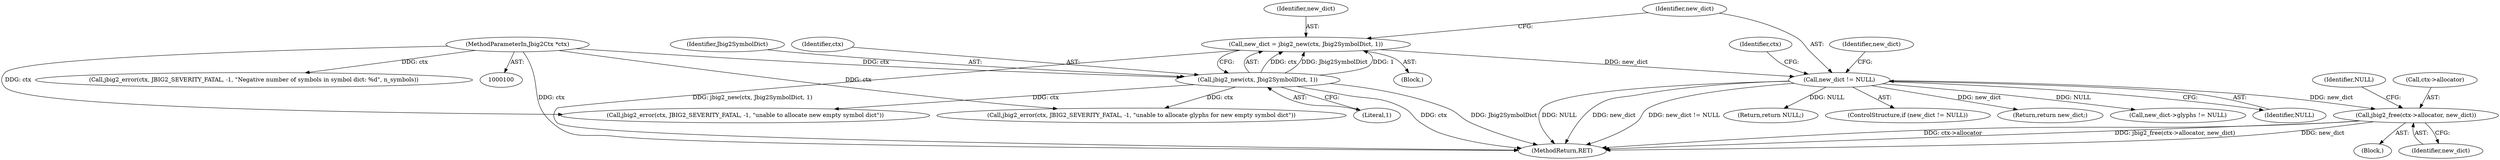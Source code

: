 digraph "0_ghostscript_e698d5c11d27212aa1098bc5b1673a3378563092_16@API" {
"1000172" [label="(Call,jbig2_free(ctx->allocator, new_dict))"];
"1000129" [label="(Call,new_dict != NULL)"];
"1000122" [label="(Call,new_dict = jbig2_new(ctx, Jbig2SymbolDict, 1))"];
"1000124" [label="(Call,jbig2_new(ctx, Jbig2SymbolDict, 1))"];
"1000101" [label="(MethodParameterIn,Jbig2Ctx *ctx)"];
"1000103" [label="(Block,)"];
"1000140" [label="(Call,jbig2_error(ctx, JBIG2_SEVERITY_FATAL, -1, \"unable to allocate new empty symbol dict\"))"];
"1000126" [label="(Identifier,Jbig2SymbolDict)"];
"1000135" [label="(Identifier,new_dict)"];
"1000127" [label="(Literal,1)"];
"1000131" [label="(Identifier,NULL)"];
"1000141" [label="(Identifier,ctx)"];
"1000125" [label="(Identifier,ctx)"];
"1000172" [label="(Call,jbig2_free(ctx->allocator, new_dict))"];
"1000165" [label="(Block,)"];
"1000166" [label="(Call,jbig2_error(ctx, JBIG2_SEVERITY_FATAL, -1, \"unable to allocate glyphs for new empty symbol dict\"))"];
"1000181" [label="(MethodReturn,RET)"];
"1000146" [label="(Return,return NULL;)"];
"1000123" [label="(Identifier,new_dict)"];
"1000128" [label="(ControlStructure,if (new_dict != NULL))"];
"1000179" [label="(Return,return new_dict;)"];
"1000113" [label="(Call,jbig2_error(ctx, JBIG2_SEVERITY_FATAL, -1, \"Negative number of symbols in symbol dict: %d\", n_symbols))"];
"1000124" [label="(Call,jbig2_new(ctx, Jbig2SymbolDict, 1))"];
"1000149" [label="(Call,new_dict->glyphs != NULL)"];
"1000173" [label="(Call,ctx->allocator)"];
"1000176" [label="(Identifier,new_dict)"];
"1000129" [label="(Call,new_dict != NULL)"];
"1000178" [label="(Identifier,NULL)"];
"1000101" [label="(MethodParameterIn,Jbig2Ctx *ctx)"];
"1000130" [label="(Identifier,new_dict)"];
"1000122" [label="(Call,new_dict = jbig2_new(ctx, Jbig2SymbolDict, 1))"];
"1000172" -> "1000165"  [label="AST: "];
"1000172" -> "1000176"  [label="CFG: "];
"1000173" -> "1000172"  [label="AST: "];
"1000176" -> "1000172"  [label="AST: "];
"1000178" -> "1000172"  [label="CFG: "];
"1000172" -> "1000181"  [label="DDG: jbig2_free(ctx->allocator, new_dict)"];
"1000172" -> "1000181"  [label="DDG: new_dict"];
"1000172" -> "1000181"  [label="DDG: ctx->allocator"];
"1000129" -> "1000172"  [label="DDG: new_dict"];
"1000129" -> "1000128"  [label="AST: "];
"1000129" -> "1000131"  [label="CFG: "];
"1000130" -> "1000129"  [label="AST: "];
"1000131" -> "1000129"  [label="AST: "];
"1000135" -> "1000129"  [label="CFG: "];
"1000141" -> "1000129"  [label="CFG: "];
"1000129" -> "1000181"  [label="DDG: new_dict"];
"1000129" -> "1000181"  [label="DDG: new_dict != NULL"];
"1000129" -> "1000181"  [label="DDG: NULL"];
"1000122" -> "1000129"  [label="DDG: new_dict"];
"1000129" -> "1000146"  [label="DDG: NULL"];
"1000129" -> "1000149"  [label="DDG: NULL"];
"1000129" -> "1000179"  [label="DDG: new_dict"];
"1000122" -> "1000103"  [label="AST: "];
"1000122" -> "1000124"  [label="CFG: "];
"1000123" -> "1000122"  [label="AST: "];
"1000124" -> "1000122"  [label="AST: "];
"1000130" -> "1000122"  [label="CFG: "];
"1000122" -> "1000181"  [label="DDG: jbig2_new(ctx, Jbig2SymbolDict, 1)"];
"1000124" -> "1000122"  [label="DDG: ctx"];
"1000124" -> "1000122"  [label="DDG: Jbig2SymbolDict"];
"1000124" -> "1000122"  [label="DDG: 1"];
"1000124" -> "1000127"  [label="CFG: "];
"1000125" -> "1000124"  [label="AST: "];
"1000126" -> "1000124"  [label="AST: "];
"1000127" -> "1000124"  [label="AST: "];
"1000124" -> "1000181"  [label="DDG: ctx"];
"1000124" -> "1000181"  [label="DDG: Jbig2SymbolDict"];
"1000101" -> "1000124"  [label="DDG: ctx"];
"1000124" -> "1000140"  [label="DDG: ctx"];
"1000124" -> "1000166"  [label="DDG: ctx"];
"1000101" -> "1000100"  [label="AST: "];
"1000101" -> "1000181"  [label="DDG: ctx"];
"1000101" -> "1000113"  [label="DDG: ctx"];
"1000101" -> "1000140"  [label="DDG: ctx"];
"1000101" -> "1000166"  [label="DDG: ctx"];
}
